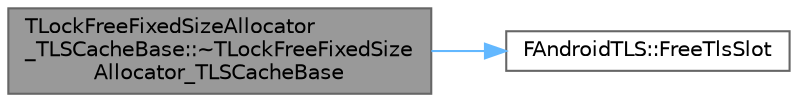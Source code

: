 digraph "TLockFreeFixedSizeAllocator_TLSCacheBase::~TLockFreeFixedSizeAllocator_TLSCacheBase"
{
 // INTERACTIVE_SVG=YES
 // LATEX_PDF_SIZE
  bgcolor="transparent";
  edge [fontname=Helvetica,fontsize=10,labelfontname=Helvetica,labelfontsize=10];
  node [fontname=Helvetica,fontsize=10,shape=box,height=0.2,width=0.4];
  rankdir="LR";
  Node1 [id="Node000001",label="TLockFreeFixedSizeAllocator\l_TLSCacheBase::~TLockFreeFixedSize\lAllocator_TLSCacheBase",height=0.2,width=0.4,color="gray40", fillcolor="grey60", style="filled", fontcolor="black",tooltip="Destructor, leaks all of the memory."];
  Node1 -> Node2 [id="edge1_Node000001_Node000002",color="steelblue1",style="solid",tooltip=" "];
  Node2 [id="Node000002",label="FAndroidTLS::FreeTlsSlot",height=0.2,width=0.4,color="grey40", fillcolor="white", style="filled",URL="$d9/dbb/structFAndroidTLS.html#aecdec78fac2d2ea2f38b10c2570364e8",tooltip="Frees a previously allocated TLS slot."];
}
